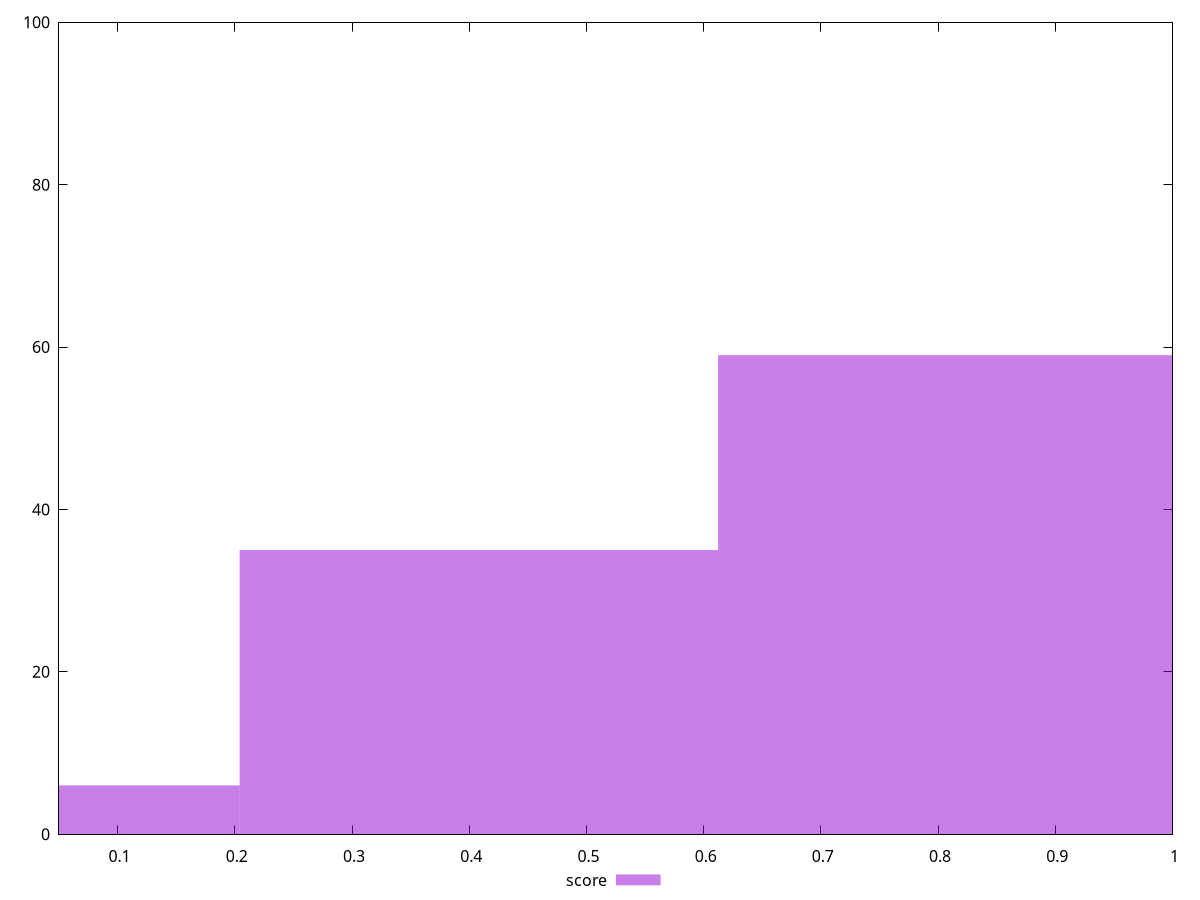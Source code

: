 reset

$score <<EOF
0 6
0.40821667316204696 35
0.8164333463240939 59
EOF

set key outside below
set boxwidth 0.40821667316204696
set xrange [0.05:1]
set yrange [0:100]
set trange [0:100]
set style fill transparent solid 0.5 noborder
set terminal svg size 640, 490 enhanced background rgb 'white'
set output "reports/report_00028_2021-02-24T12-49-42.674Z/speed-index/samples/music/score/histogram.svg"

plot $score title "score" with boxes

reset
